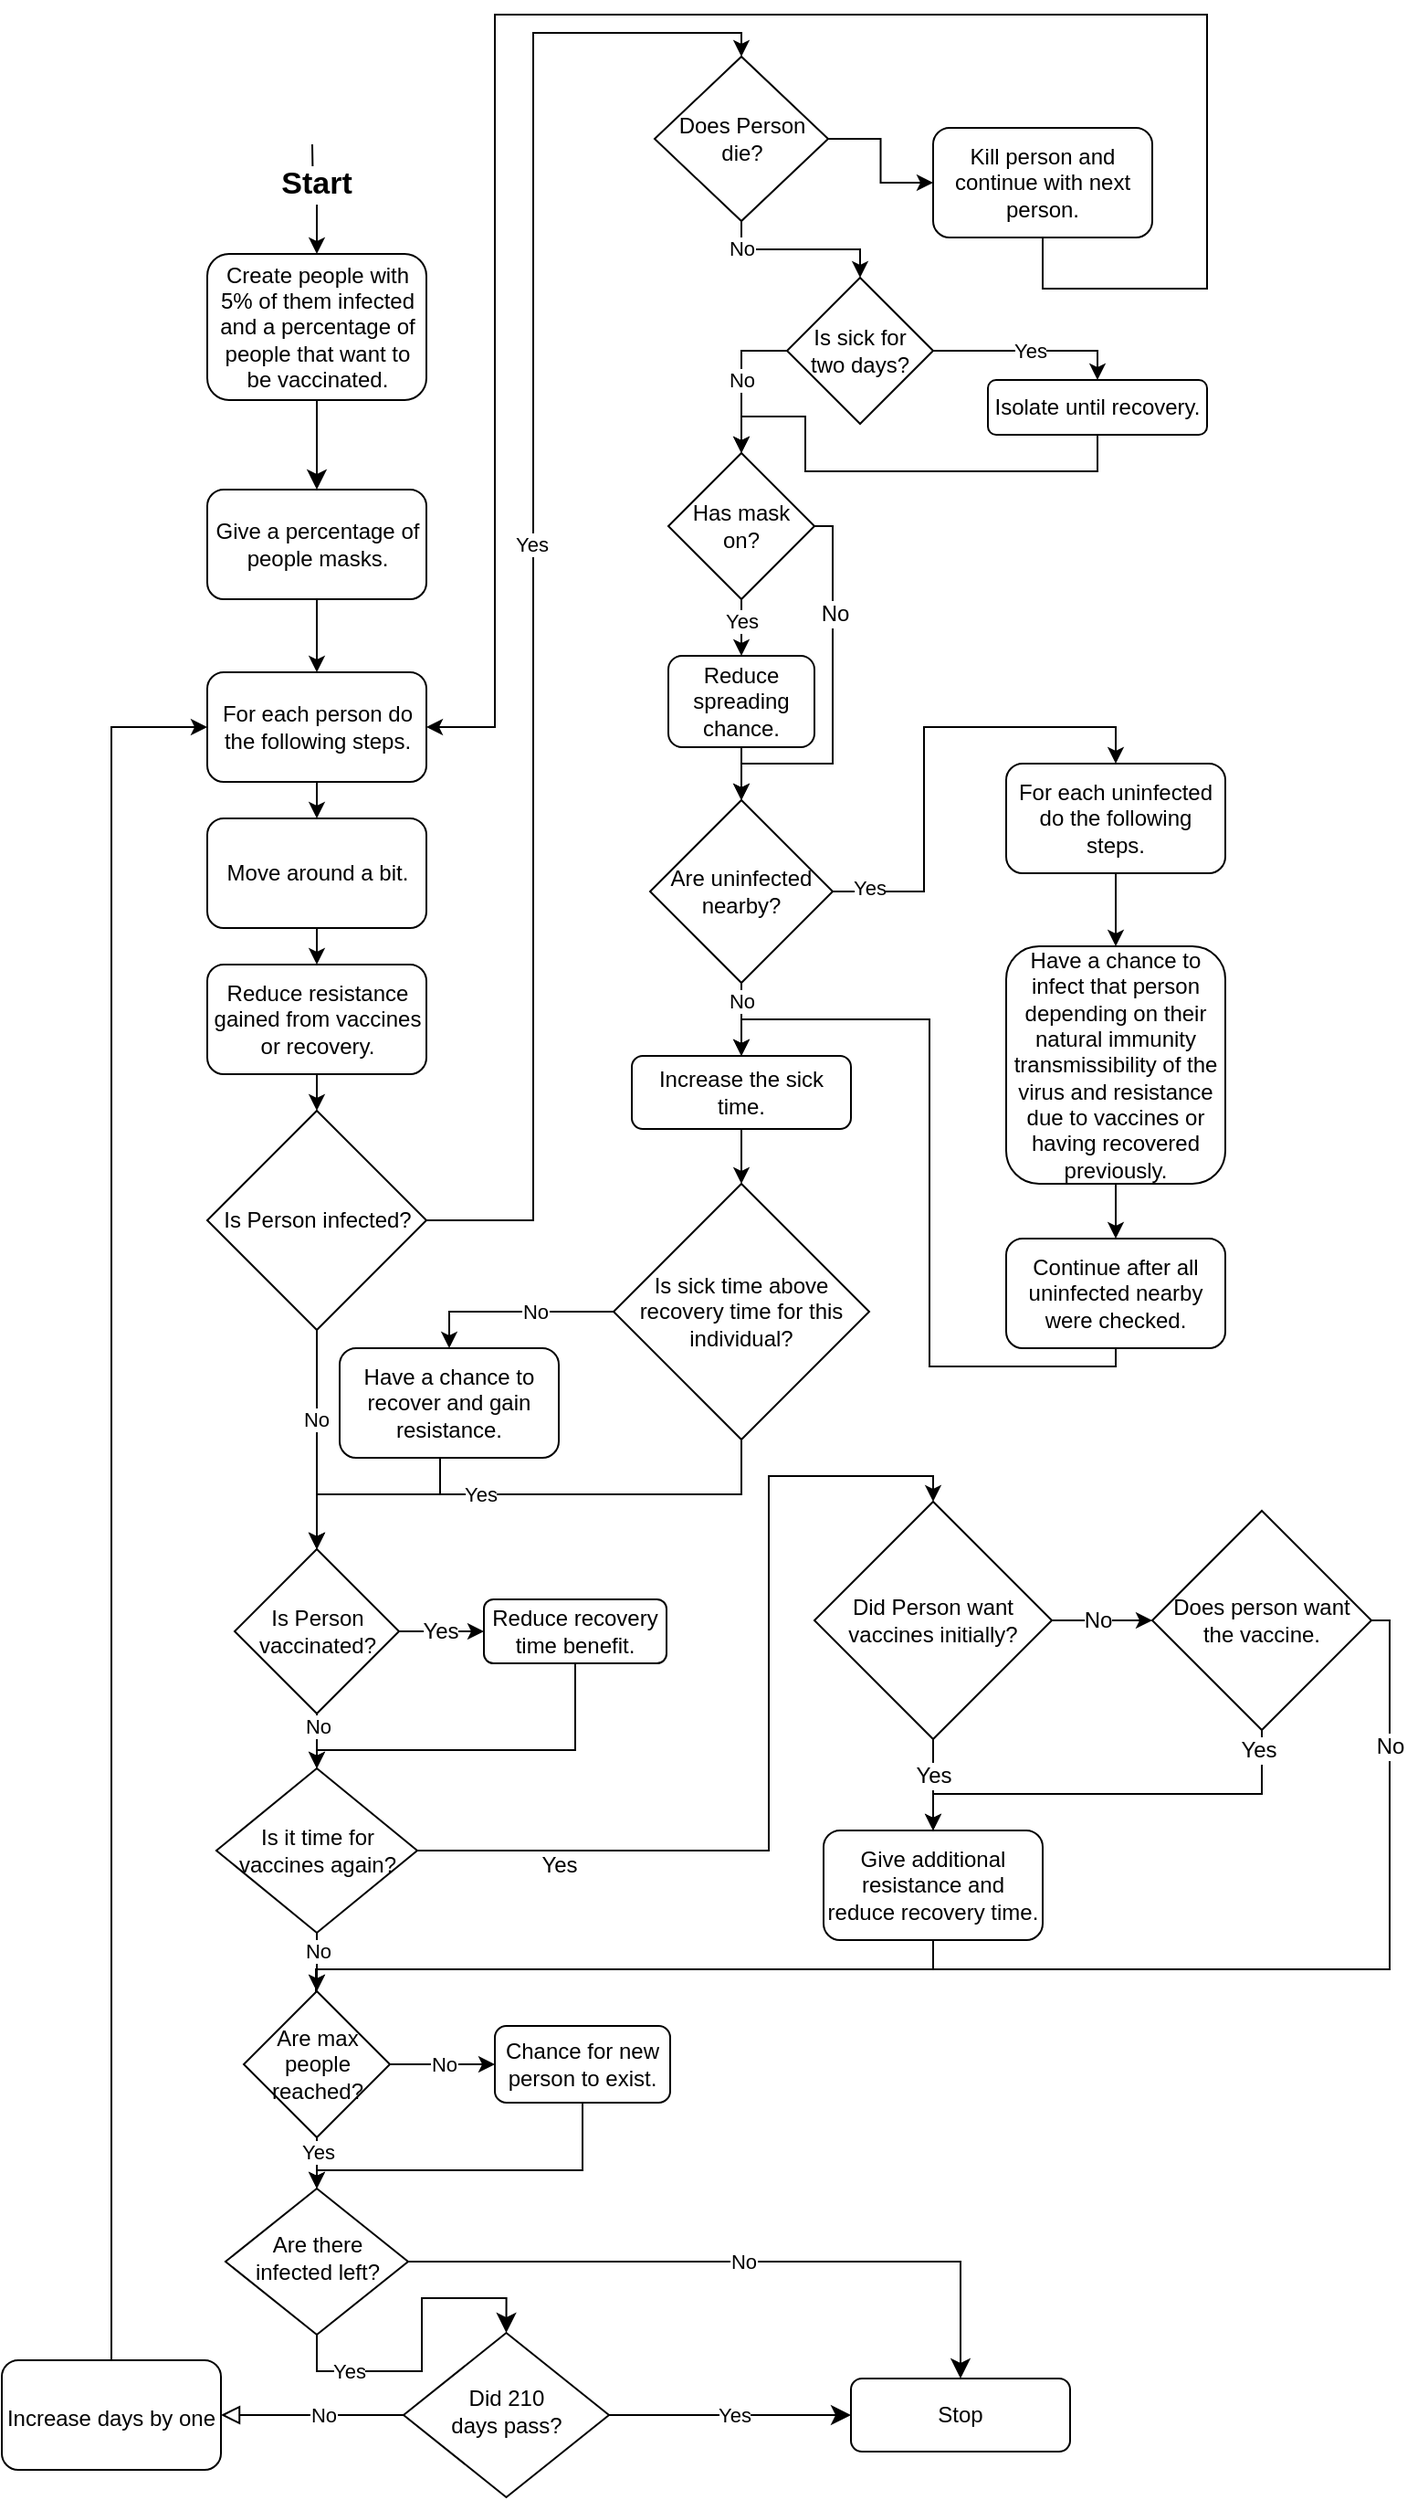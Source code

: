 <mxfile version="20.8.16" type="device"><diagram id="C5RBs43oDa-KdzZeNtuy" name="Page-1"><mxGraphModel dx="1418" dy="1997" grid="1" gridSize="10" guides="1" tooltips="1" connect="1" arrows="1" fold="1" page="1" pageScale="1" pageWidth="827" pageHeight="1169" math="0" shadow="0"><root><mxCell id="WIyWlLk6GJQsqaUBKTNV-0"/><mxCell id="WIyWlLk6GJQsqaUBKTNV-1" parent="WIyWlLk6GJQsqaUBKTNV-0"/><mxCell id="WIyWlLk6GJQsqaUBKTNV-2" value="" style="rounded=0;html=1;jettySize=auto;orthogonalLoop=1;fontSize=11;endArrow=classic;endFill=1;endSize=8;strokeWidth=1;shadow=0;labelBackgroundColor=none;edgeStyle=orthogonalEdgeStyle;" parent="WIyWlLk6GJQsqaUBKTNV-1" source="WIyWlLk6GJQsqaUBKTNV-3" target="7msPwA0fNtGrzKhZbcPo-74" edge="1"><mxGeometry relative="1" as="geometry"><mxPoint x="242.5" y="170" as="targetPoint"/></mxGeometry></mxCell><mxCell id="WIyWlLk6GJQsqaUBKTNV-3" value="Create people with 5% of them infected and a percentage of people that want to be vaccinated." style="rounded=1;whiteSpace=wrap;html=1;fontSize=12;glass=0;strokeWidth=1;shadow=0;" parent="WIyWlLk6GJQsqaUBKTNV-1" vertex="1"><mxGeometry x="162.5" y="-19" width="120" height="80" as="geometry"/></mxCell><mxCell id="WIyWlLk6GJQsqaUBKTNV-4" value="Yes" style="rounded=0;html=1;jettySize=auto;orthogonalLoop=1;fontSize=11;endArrow=classic;endFill=1;endSize=8;strokeWidth=1;shadow=0;labelBackgroundColor=default;edgeStyle=orthogonalEdgeStyle;entryX=0.5;entryY=0;entryDx=0;entryDy=0;exitX=0.5;exitY=1;exitDx=0;exitDy=0;" parent="WIyWlLk6GJQsqaUBKTNV-1" source="WIyWlLk6GJQsqaUBKTNV-6" target="WIyWlLk6GJQsqaUBKTNV-10" edge="1"><mxGeometry x="-0.591" relative="1" as="geometry"><mxPoint as="offset"/><mxPoint x="240" y="1070" as="targetPoint"/><Array as="points"><mxPoint x="223" y="1140"/><mxPoint x="280" y="1140"/><mxPoint x="280" y="1100"/><mxPoint x="326" y="1100"/></Array></mxGeometry></mxCell><mxCell id="WIyWlLk6GJQsqaUBKTNV-5" value="No" style="edgeStyle=orthogonalEdgeStyle;rounded=0;html=1;jettySize=auto;orthogonalLoop=1;fontSize=11;endArrow=classic;endFill=1;endSize=8;strokeWidth=1;shadow=0;labelBackgroundColor=default;entryX=0.5;entryY=0;entryDx=0;entryDy=0;exitX=1;exitY=0.5;exitDx=0;exitDy=0;" parent="WIyWlLk6GJQsqaUBKTNV-1" source="WIyWlLk6GJQsqaUBKTNV-6" target="WIyWlLk6GJQsqaUBKTNV-12" edge="1"><mxGeometry relative="1" as="geometry"><mxPoint as="offset"/><Array as="points"><mxPoint x="575" y="1080"/></Array></mxGeometry></mxCell><mxCell id="WIyWlLk6GJQsqaUBKTNV-6" value="Are there&lt;br&gt;infected left?" style="rhombus;whiteSpace=wrap;html=1;shadow=0;fontFamily=Helvetica;fontSize=12;align=center;strokeWidth=1;spacing=6;spacingTop=-4;" parent="WIyWlLk6GJQsqaUBKTNV-1" vertex="1"><mxGeometry x="172.5" y="1040" width="100" height="80" as="geometry"/></mxCell><mxCell id="WIyWlLk6GJQsqaUBKTNV-8" value="No" style="rounded=0;html=1;jettySize=auto;orthogonalLoop=1;fontSize=11;endArrow=block;endFill=0;endSize=8;strokeWidth=1;shadow=0;labelBackgroundColor=default;edgeStyle=orthogonalEdgeStyle;entryX=1;entryY=0.5;entryDx=0;entryDy=0;" parent="WIyWlLk6GJQsqaUBKTNV-1" source="WIyWlLk6GJQsqaUBKTNV-10" target="7msPwA0fNtGrzKhZbcPo-33" edge="1"><mxGeometry x="-0.111" relative="1" as="geometry"><mxPoint as="offset"/><mxPoint x="180" y="1164" as="targetPoint"/></mxGeometry></mxCell><mxCell id="WIyWlLk6GJQsqaUBKTNV-9" value="Yes" style="edgeStyle=orthogonalEdgeStyle;rounded=0;html=1;jettySize=auto;orthogonalLoop=1;fontSize=11;endArrow=classic;endFill=1;endSize=8;strokeWidth=1;shadow=0;labelBackgroundColor=default;" parent="WIyWlLk6GJQsqaUBKTNV-1" source="WIyWlLk6GJQsqaUBKTNV-10" target="WIyWlLk6GJQsqaUBKTNV-12" edge="1"><mxGeometry x="0.023" relative="1" as="geometry"><mxPoint as="offset"/><mxPoint x="410" y="1319" as="targetPoint"/></mxGeometry></mxCell><mxCell id="WIyWlLk6GJQsqaUBKTNV-10" value="Did 210&lt;br&gt;days pass?" style="rhombus;whiteSpace=wrap;html=1;shadow=0;fontFamily=Helvetica;fontSize=12;align=center;strokeWidth=1;spacing=6;spacingTop=-4;" parent="WIyWlLk6GJQsqaUBKTNV-1" vertex="1"><mxGeometry x="270" y="1119" width="112.5" height="90" as="geometry"/></mxCell><mxCell id="WIyWlLk6GJQsqaUBKTNV-12" value="Stop" style="rounded=1;whiteSpace=wrap;html=1;fontSize=12;glass=0;strokeWidth=1;shadow=0;" parent="WIyWlLk6GJQsqaUBKTNV-1" vertex="1"><mxGeometry x="515" y="1144" width="120" height="40" as="geometry"/></mxCell><mxCell id="ADH6qVo0FDKVVeOu4WJO-0" value="For each person do the following steps." style="rounded=1;whiteSpace=wrap;html=1;" parent="WIyWlLk6GJQsqaUBKTNV-1" vertex="1"><mxGeometry x="162.5" y="210" width="120" height="60" as="geometry"/></mxCell><mxCell id="ADH6qVo0FDKVVeOu4WJO-3" value="Is Person infected?" style="rhombus;whiteSpace=wrap;html=1;" parent="WIyWlLk6GJQsqaUBKTNV-1" vertex="1"><mxGeometry x="162.5" y="450" width="120" height="120" as="geometry"/></mxCell><mxCell id="7msPwA0fNtGrzKhZbcPo-0" value="" style="endArrow=classic;html=1;rounded=0;edgeStyle=orthogonalEdgeStyle;exitX=0.5;exitY=1;exitDx=0;exitDy=0;" parent="WIyWlLk6GJQsqaUBKTNV-1" source="7msPwA0fNtGrzKhZbcPo-5" target="7msPwA0fNtGrzKhZbcPo-50" edge="1"><mxGeometry width="50" height="50" relative="1" as="geometry"><mxPoint x="172.5" y="370" as="sourcePoint"/><mxPoint x="512.5" y="360" as="targetPoint"/></mxGeometry></mxCell><mxCell id="7msPwA0fNtGrzKhZbcPo-2" value="" style="endArrow=classic;html=1;exitX=1;exitY=0.5;exitDx=0;exitDy=0;entryX=0;entryY=0.5;entryDx=0;entryDy=0;rounded=0;edgeStyle=orthogonalEdgeStyle;" parent="WIyWlLk6GJQsqaUBKTNV-1" source="ADH6qVo0FDKVVeOu4WJO-3" target="JjFyBIneyKfPlpFiBD4U-0" edge="1"><mxGeometry relative="1" as="geometry"><mxPoint x="432.5" y="500" as="sourcePoint"/><mxPoint x="562.5" y="250" as="targetPoint"/><Array as="points"><mxPoint x="341" y="510"/><mxPoint x="341" y="-140"/><mxPoint x="455" y="-140"/></Array></mxGeometry></mxCell><mxCell id="7msPwA0fNtGrzKhZbcPo-3" value="Yes" style="edgeLabel;resizable=0;html=1;align=center;verticalAlign=middle;" parent="7msPwA0fNtGrzKhZbcPo-2" connectable="0" vertex="1"><mxGeometry relative="1" as="geometry"><mxPoint x="-1" y="-11" as="offset"/></mxGeometry></mxCell><mxCell id="7msPwA0fNtGrzKhZbcPo-4" value="" style="endArrow=classic;html=1;rounded=0;edgeStyle=orthogonalEdgeStyle;exitX=0.5;exitY=1;exitDx=0;exitDy=0;" parent="WIyWlLk6GJQsqaUBKTNV-1" source="ADH6qVo0FDKVVeOu4WJO-0" target="7msPwA0fNtGrzKhZbcPo-5" edge="1"><mxGeometry width="50" height="50" relative="1" as="geometry"><mxPoint x="632.5" y="260" as="sourcePoint"/><mxPoint x="542.5" y="330" as="targetPoint"/></mxGeometry></mxCell><mxCell id="7msPwA0fNtGrzKhZbcPo-5" value="Move around a bit." style="rounded=1;whiteSpace=wrap;html=1;" parent="WIyWlLk6GJQsqaUBKTNV-1" vertex="1"><mxGeometry x="162.5" y="290" width="120" height="60" as="geometry"/></mxCell><mxCell id="7msPwA0fNtGrzKhZbcPo-6" value="Is Person vaccinated?" style="rhombus;whiteSpace=wrap;html=1;" parent="WIyWlLk6GJQsqaUBKTNV-1" vertex="1"><mxGeometry x="177.5" y="690" width="90" height="90" as="geometry"/></mxCell><mxCell id="7msPwA0fNtGrzKhZbcPo-7" value="" style="endArrow=classic;html=1;rounded=0;edgeStyle=orthogonalEdgeStyle;exitX=0.5;exitY=1;exitDx=0;exitDy=0;entryX=0.5;entryY=0;entryDx=0;entryDy=0;" parent="WIyWlLk6GJQsqaUBKTNV-1" source="ADH6qVo0FDKVVeOu4WJO-3" target="7msPwA0fNtGrzKhZbcPo-6" edge="1"><mxGeometry relative="1" as="geometry"><mxPoint x="220" y="520" as="sourcePoint"/><mxPoint x="310" y="680" as="targetPoint"/></mxGeometry></mxCell><mxCell id="7msPwA0fNtGrzKhZbcPo-8" value="No" style="edgeLabel;resizable=0;html=1;align=center;verticalAlign=middle;" parent="7msPwA0fNtGrzKhZbcPo-7" connectable="0" vertex="1"><mxGeometry relative="1" as="geometry"><mxPoint x="-1" y="-11" as="offset"/></mxGeometry></mxCell><mxCell id="7msPwA0fNtGrzKhZbcPo-10" value="" style="endArrow=classic;html=1;rounded=0;exitX=0.5;exitY=1;exitDx=0;exitDy=0;entryX=0.5;entryY=0;entryDx=0;entryDy=0;edgeStyle=orthogonalEdgeStyle;" parent="WIyWlLk6GJQsqaUBKTNV-1" source="7msPwA0fNtGrzKhZbcPo-6" target="7msPwA0fNtGrzKhZbcPo-54" edge="1"><mxGeometry x="0.333" y="38" relative="1" as="geometry"><mxPoint x="430" y="760" as="sourcePoint"/><mxPoint x="530" y="760" as="targetPoint"/><mxPoint as="offset"/></mxGeometry></mxCell><mxCell id="7msPwA0fNtGrzKhZbcPo-11" value="No" style="edgeLabel;resizable=0;html=1;align=center;verticalAlign=middle;" parent="7msPwA0fNtGrzKhZbcPo-10" connectable="0" vertex="1"><mxGeometry relative="1" as="geometry"><mxPoint y="-8" as="offset"/></mxGeometry></mxCell><mxCell id="7msPwA0fNtGrzKhZbcPo-12" value="" style="endArrow=classic;html=1;rounded=0;entryX=0.5;entryY=0;entryDx=0;entryDy=0;edgeStyle=orthogonalEdgeStyle;" parent="WIyWlLk6GJQsqaUBKTNV-1" target="WIyWlLk6GJQsqaUBKTNV-3" edge="1"><mxGeometry relative="1" as="geometry"><mxPoint x="220" y="-79" as="sourcePoint"/><mxPoint x="300" y="-49" as="targetPoint"/></mxGeometry></mxCell><mxCell id="7msPwA0fNtGrzKhZbcPo-13" value="&lt;b&gt;&lt;font style=&quot;font-size: 17px;&quot;&gt;Start&lt;/font&gt;&lt;/b&gt;" style="edgeLabel;resizable=0;html=1;align=center;verticalAlign=middle;fontSize=15;" parent="7msPwA0fNtGrzKhZbcPo-12" connectable="0" vertex="1"><mxGeometry relative="1" as="geometry"><mxPoint x="1" y="-9" as="offset"/></mxGeometry></mxCell><mxCell id="7msPwA0fNtGrzKhZbcPo-14" value="Are uninfected nearby?" style="rhombus;whiteSpace=wrap;html=1;" parent="WIyWlLk6GJQsqaUBKTNV-1" vertex="1"><mxGeometry x="405" y="280" width="100" height="100" as="geometry"/></mxCell><mxCell id="7msPwA0fNtGrzKhZbcPo-15" value="" style="endArrow=classic;html=1;rounded=0;exitX=1;exitY=0.5;exitDx=0;exitDy=0;edgeStyle=orthogonalEdgeStyle;entryX=0.5;entryY=0;entryDx=0;entryDy=0;" parent="WIyWlLk6GJQsqaUBKTNV-1" source="7msPwA0fNtGrzKhZbcPo-14" target="7msPwA0fNtGrzKhZbcPo-17" edge="1"><mxGeometry relative="1" as="geometry"><mxPoint x="430" y="560" as="sourcePoint"/><mxPoint x="530" y="560" as="targetPoint"/><Array as="points"><mxPoint x="555" y="330"/><mxPoint x="555" y="240"/><mxPoint x="660" y="240"/></Array></mxGeometry></mxCell><mxCell id="7msPwA0fNtGrzKhZbcPo-16" value="Yes" style="edgeLabel;resizable=0;html=1;align=center;verticalAlign=middle;" parent="7msPwA0fNtGrzKhZbcPo-15" connectable="0" vertex="1"><mxGeometry relative="1" as="geometry"><mxPoint x="-30" y="80" as="offset"/></mxGeometry></mxCell><mxCell id="7msPwA0fNtGrzKhZbcPo-17" value="For each uninfected do the following steps." style="rounded=1;whiteSpace=wrap;html=1;" parent="WIyWlLk6GJQsqaUBKTNV-1" vertex="1"><mxGeometry x="600" y="260" width="120" height="60" as="geometry"/></mxCell><mxCell id="7msPwA0fNtGrzKhZbcPo-18" value="" style="endArrow=classic;html=1;rounded=0;exitX=0.5;exitY=1;exitDx=0;exitDy=0;entryX=0.5;entryY=0;entryDx=0;entryDy=0;edgeStyle=orthogonalEdgeStyle;" parent="WIyWlLk6GJQsqaUBKTNV-1" source="7msPwA0fNtGrzKhZbcPo-14" target="7msPwA0fNtGrzKhZbcPo-20" edge="1"><mxGeometry relative="1" as="geometry"><mxPoint x="430" y="550" as="sourcePoint"/><mxPoint x="455" y="460" as="targetPoint"/></mxGeometry></mxCell><mxCell id="7msPwA0fNtGrzKhZbcPo-19" value="No" style="edgeLabel;resizable=0;html=1;align=center;verticalAlign=middle;" parent="7msPwA0fNtGrzKhZbcPo-18" connectable="0" vertex="1"><mxGeometry relative="1" as="geometry"><mxPoint y="-10" as="offset"/></mxGeometry></mxCell><mxCell id="7msPwA0fNtGrzKhZbcPo-20" value="Increase the sick time." style="rounded=1;whiteSpace=wrap;html=1;" parent="WIyWlLk6GJQsqaUBKTNV-1" vertex="1"><mxGeometry x="395" y="420" width="120" height="40" as="geometry"/></mxCell><mxCell id="7msPwA0fNtGrzKhZbcPo-23" value="Is sick time above&lt;br&gt;recovery time for this individual?" style="rhombus;whiteSpace=wrap;html=1;" parent="WIyWlLk6GJQsqaUBKTNV-1" vertex="1"><mxGeometry x="385" y="490" width="140" height="140" as="geometry"/></mxCell><mxCell id="7msPwA0fNtGrzKhZbcPo-24" value="" style="endArrow=classic;html=1;rounded=0;exitX=0.5;exitY=1;exitDx=0;exitDy=0;edgeStyle=orthogonalEdgeStyle;" parent="WIyWlLk6GJQsqaUBKTNV-1" source="7msPwA0fNtGrzKhZbcPo-20" target="7msPwA0fNtGrzKhZbcPo-23" edge="1"><mxGeometry width="50" height="50" relative="1" as="geometry"><mxPoint x="460" y="540" as="sourcePoint"/><mxPoint x="510" y="490" as="targetPoint"/></mxGeometry></mxCell><mxCell id="7msPwA0fNtGrzKhZbcPo-25" value="" style="endArrow=classic;html=1;rounded=0;exitX=0.5;exitY=1;exitDx=0;exitDy=0;edgeStyle=orthogonalEdgeStyle;" parent="WIyWlLk6GJQsqaUBKTNV-1" source="7msPwA0fNtGrzKhZbcPo-23" target="7msPwA0fNtGrzKhZbcPo-6" edge="1"><mxGeometry relative="1" as="geometry"><mxPoint x="430" y="520" as="sourcePoint"/><mxPoint x="455" y="710" as="targetPoint"/></mxGeometry></mxCell><mxCell id="7msPwA0fNtGrzKhZbcPo-26" value="Yes" style="edgeLabel;resizable=0;html=1;align=center;verticalAlign=middle;" parent="7msPwA0fNtGrzKhZbcPo-25" connectable="0" vertex="1"><mxGeometry relative="1" as="geometry"><mxPoint x="-27" as="offset"/></mxGeometry></mxCell><mxCell id="7msPwA0fNtGrzKhZbcPo-28" value="Have a chance to recover and gain resistance." style="rounded=1;whiteSpace=wrap;html=1;" parent="WIyWlLk6GJQsqaUBKTNV-1" vertex="1"><mxGeometry x="235" y="580" width="120" height="60" as="geometry"/></mxCell><mxCell id="7msPwA0fNtGrzKhZbcPo-29" value="" style="endArrow=classic;html=1;rounded=0;exitX=0.5;exitY=1;exitDx=0;exitDy=0;entryX=0.5;entryY=0;entryDx=0;entryDy=0;edgeStyle=orthogonalEdgeStyle;" parent="WIyWlLk6GJQsqaUBKTNV-1" source="7msPwA0fNtGrzKhZbcPo-28" target="7msPwA0fNtGrzKhZbcPo-6" edge="1"><mxGeometry relative="1" as="geometry"><mxPoint x="465" y="680" as="sourcePoint"/><mxPoint x="320" y="690" as="targetPoint"/><Array as="points"><mxPoint x="290" y="640"/><mxPoint x="290" y="660"/><mxPoint x="222" y="660"/></Array></mxGeometry></mxCell><mxCell id="7msPwA0fNtGrzKhZbcPo-31" value="" style="endArrow=classic;html=1;rounded=0;entryX=0.5;entryY=0;entryDx=0;entryDy=0;exitX=0;exitY=0.5;exitDx=0;exitDy=0;edgeStyle=orthogonalEdgeStyle;" parent="WIyWlLk6GJQsqaUBKTNV-1" source="7msPwA0fNtGrzKhZbcPo-23" target="7msPwA0fNtGrzKhZbcPo-28" edge="1"><mxGeometry relative="1" as="geometry"><mxPoint x="475" y="690" as="sourcePoint"/><mxPoint x="300" y="730" as="targetPoint"/></mxGeometry></mxCell><mxCell id="7msPwA0fNtGrzKhZbcPo-32" value="No" style="edgeLabel;resizable=0;html=1;align=center;verticalAlign=middle;" parent="7msPwA0fNtGrzKhZbcPo-31" connectable="0" vertex="1"><mxGeometry relative="1" as="geometry"><mxPoint x="12" as="offset"/></mxGeometry></mxCell><mxCell id="7msPwA0fNtGrzKhZbcPo-33" value="&lt;font style=&quot;font-size: 12px;&quot;&gt;Increase days by one&lt;/font&gt;" style="rounded=1;whiteSpace=wrap;html=1;fontSize=15;" parent="WIyWlLk6GJQsqaUBKTNV-1" vertex="1"><mxGeometry x="50" y="1134" width="120" height="60" as="geometry"/></mxCell><mxCell id="7msPwA0fNtGrzKhZbcPo-34" value="" style="endArrow=classic;html=1;rounded=0;labelBackgroundColor=default;fontSize=12;exitX=0.5;exitY=0;exitDx=0;exitDy=0;edgeStyle=orthogonalEdgeStyle;entryX=0;entryY=0.5;entryDx=0;entryDy=0;" parent="WIyWlLk6GJQsqaUBKTNV-1" source="7msPwA0fNtGrzKhZbcPo-33" target="ADH6qVo0FDKVVeOu4WJO-0" edge="1"><mxGeometry width="50" height="50" relative="1" as="geometry"><mxPoint x="460" y="1030" as="sourcePoint"/><mxPoint x="80" y="620" as="targetPoint"/></mxGeometry></mxCell><mxCell id="7msPwA0fNtGrzKhZbcPo-36" value="Have a chance to infect that person depending on their natural immunity transmissibility of the virus and resistance due to vaccines or having recovered previously." style="rounded=1;whiteSpace=wrap;html=1;fontSize=12;" parent="WIyWlLk6GJQsqaUBKTNV-1" vertex="1"><mxGeometry x="600" y="360" width="120" height="130" as="geometry"/></mxCell><mxCell id="7msPwA0fNtGrzKhZbcPo-37" value="" style="endArrow=classic;html=1;rounded=0;labelBackgroundColor=default;fontSize=12;entryX=0.5;entryY=0;entryDx=0;entryDy=0;exitX=0.5;exitY=1;exitDx=0;exitDy=0;edgeStyle=orthogonalEdgeStyle;" parent="WIyWlLk6GJQsqaUBKTNV-1" source="7msPwA0fNtGrzKhZbcPo-17" target="7msPwA0fNtGrzKhZbcPo-36" edge="1"><mxGeometry width="50" height="50" relative="1" as="geometry"><mxPoint x="480" y="550" as="sourcePoint"/><mxPoint x="530" y="500" as="targetPoint"/></mxGeometry></mxCell><mxCell id="7msPwA0fNtGrzKhZbcPo-38" value="" style="endArrow=classic;html=1;rounded=0;labelBackgroundColor=default;fontSize=12;exitX=0.5;exitY=1;exitDx=0;exitDy=0;entryX=0.5;entryY=0;entryDx=0;entryDy=0;edgeStyle=orthogonalEdgeStyle;" parent="WIyWlLk6GJQsqaUBKTNV-1" source="7msPwA0fNtGrzKhZbcPo-36" target="7msPwA0fNtGrzKhZbcPo-39" edge="1"><mxGeometry width="50" height="50" relative="1" as="geometry"><mxPoint x="480" y="550" as="sourcePoint"/><mxPoint x="770" y="630" as="targetPoint"/></mxGeometry></mxCell><mxCell id="7msPwA0fNtGrzKhZbcPo-39" value="Continue after all uninfected nearby were checked." style="rounded=1;whiteSpace=wrap;html=1;fontSize=12;" parent="WIyWlLk6GJQsqaUBKTNV-1" vertex="1"><mxGeometry x="600" y="520" width="120" height="60" as="geometry"/></mxCell><mxCell id="7msPwA0fNtGrzKhZbcPo-41" value="" style="endArrow=classic;html=1;rounded=0;labelBackgroundColor=default;fontSize=12;exitX=0.5;exitY=1;exitDx=0;exitDy=0;entryX=0.5;entryY=0;entryDx=0;entryDy=0;edgeStyle=orthogonalEdgeStyle;" parent="WIyWlLk6GJQsqaUBKTNV-1" source="7msPwA0fNtGrzKhZbcPo-39" target="7msPwA0fNtGrzKhZbcPo-20" edge="1"><mxGeometry width="50" height="50" relative="1" as="geometry"><mxPoint x="390" y="300" as="sourcePoint"/><mxPoint x="440" y="250" as="targetPoint"/><Array as="points"><mxPoint x="660" y="590"/><mxPoint x="558" y="590"/><mxPoint x="558" y="400"/><mxPoint x="455" y="400"/></Array></mxGeometry></mxCell><mxCell id="7msPwA0fNtGrzKhZbcPo-42" value="Has mask&lt;br&gt;on?" style="rhombus;whiteSpace=wrap;html=1;fontSize=12;" parent="WIyWlLk6GJQsqaUBKTNV-1" vertex="1"><mxGeometry x="415" y="90" width="80" height="80" as="geometry"/></mxCell><mxCell id="7msPwA0fNtGrzKhZbcPo-44" value="Reduce spreading chance." style="rounded=1;whiteSpace=wrap;html=1;fontSize=12;" parent="WIyWlLk6GJQsqaUBKTNV-1" vertex="1"><mxGeometry x="415" y="201" width="80" height="50" as="geometry"/></mxCell><mxCell id="7msPwA0fNtGrzKhZbcPo-45" value="" style="endArrow=classic;html=1;rounded=0;exitX=0.5;exitY=1;exitDx=0;exitDy=0;edgeStyle=orthogonalEdgeStyle;entryX=0.5;entryY=0;entryDx=0;entryDy=0;" parent="WIyWlLk6GJQsqaUBKTNV-1" source="7msPwA0fNtGrzKhZbcPo-42" target="7msPwA0fNtGrzKhZbcPo-44" edge="1"><mxGeometry relative="1" as="geometry"><mxPoint x="520.0" y="344.0" as="sourcePoint"/><mxPoint x="650.0" y="104" as="targetPoint"/></mxGeometry></mxCell><mxCell id="7msPwA0fNtGrzKhZbcPo-46" value="Yes" style="edgeLabel;resizable=0;html=1;align=center;verticalAlign=middle;" parent="7msPwA0fNtGrzKhZbcPo-45" connectable="0" vertex="1"><mxGeometry relative="1" as="geometry"><mxPoint y="-4" as="offset"/></mxGeometry></mxCell><mxCell id="7msPwA0fNtGrzKhZbcPo-47" value="" style="endArrow=classic;html=1;rounded=0;labelBackgroundColor=default;fontSize=12;entryX=0.5;entryY=0;entryDx=0;entryDy=0;exitX=0.5;exitY=1;exitDx=0;exitDy=0;edgeStyle=orthogonalEdgeStyle;" parent="WIyWlLk6GJQsqaUBKTNV-1" source="7msPwA0fNtGrzKhZbcPo-44" target="7msPwA0fNtGrzKhZbcPo-14" edge="1"><mxGeometry width="50" height="50" relative="1" as="geometry"><mxPoint x="460" y="300" as="sourcePoint"/><mxPoint x="510" y="250" as="targetPoint"/></mxGeometry></mxCell><mxCell id="7msPwA0fNtGrzKhZbcPo-48" value="" style="endArrow=classic;html=1;rounded=0;labelBackgroundColor=default;fontSize=12;exitX=1;exitY=0.5;exitDx=0;exitDy=0;entryX=0.5;entryY=0;entryDx=0;entryDy=0;edgeStyle=orthogonalEdgeStyle;" parent="WIyWlLk6GJQsqaUBKTNV-1" source="7msPwA0fNtGrzKhZbcPo-42" target="7msPwA0fNtGrzKhZbcPo-14" edge="1"><mxGeometry width="50" height="50" relative="1" as="geometry"><mxPoint x="460" y="300" as="sourcePoint"/><mxPoint x="510" y="250" as="targetPoint"/><Array as="points"><mxPoint x="505" y="130"/><mxPoint x="505" y="260"/><mxPoint x="455" y="260"/></Array></mxGeometry></mxCell><mxCell id="7msPwA0fNtGrzKhZbcPo-49" value="No" style="edgeLabel;html=1;align=center;verticalAlign=middle;resizable=0;points=[];fontSize=12;" parent="7msPwA0fNtGrzKhZbcPo-48" vertex="1" connectable="0"><mxGeometry x="-0.451" y="1" relative="1" as="geometry"><mxPoint as="offset"/></mxGeometry></mxCell><mxCell id="7msPwA0fNtGrzKhZbcPo-51" style="edgeStyle=orthogonalEdgeStyle;rounded=0;orthogonalLoop=1;jettySize=auto;html=1;exitX=0.5;exitY=1;exitDx=0;exitDy=0;entryX=0.5;entryY=0;entryDx=0;entryDy=0;labelBackgroundColor=default;fontSize=12;" parent="WIyWlLk6GJQsqaUBKTNV-1" source="7msPwA0fNtGrzKhZbcPo-50" target="ADH6qVo0FDKVVeOu4WJO-3" edge="1"><mxGeometry relative="1" as="geometry"/></mxCell><mxCell id="7msPwA0fNtGrzKhZbcPo-50" value="Reduce resistance gained from vaccines or recovery." style="rounded=1;whiteSpace=wrap;html=1;fontSize=12;" parent="WIyWlLk6GJQsqaUBKTNV-1" vertex="1"><mxGeometry x="162.5" y="370" width="120" height="60" as="geometry"/></mxCell><mxCell id="7msPwA0fNtGrzKhZbcPo-54" value="Is it time for &lt;br&gt;vaccines again?" style="rhombus;whiteSpace=wrap;html=1;" parent="WIyWlLk6GJQsqaUBKTNV-1" vertex="1"><mxGeometry x="167.5" y="810" width="110" height="90" as="geometry"/></mxCell><mxCell id="7msPwA0fNtGrzKhZbcPo-55" value="" style="endArrow=classic;html=1;rounded=0;exitX=0.5;exitY=1;exitDx=0;exitDy=0;edgeStyle=orthogonalEdgeStyle;" parent="WIyWlLk6GJQsqaUBKTNV-1" source="7msPwA0fNtGrzKhZbcPo-54" target="JjFyBIneyKfPlpFiBD4U-5" edge="1"><mxGeometry x="-0.333" y="68" relative="1" as="geometry"><mxPoint x="232.5" y="790" as="sourcePoint"/><mxPoint x="223" y="1040" as="targetPoint"/><mxPoint as="offset"/></mxGeometry></mxCell><mxCell id="7msPwA0fNtGrzKhZbcPo-56" value="No" style="edgeLabel;resizable=0;html=1;align=center;verticalAlign=middle;" parent="7msPwA0fNtGrzKhZbcPo-55" connectable="0" vertex="1"><mxGeometry relative="1" as="geometry"><mxPoint y="-6" as="offset"/></mxGeometry></mxCell><mxCell id="7msPwA0fNtGrzKhZbcPo-57" value="Reduce recovery time benefit." style="rounded=1;whiteSpace=wrap;html=1;fontSize=12;" parent="WIyWlLk6GJQsqaUBKTNV-1" vertex="1"><mxGeometry x="314" y="717.5" width="100" height="35" as="geometry"/></mxCell><mxCell id="7msPwA0fNtGrzKhZbcPo-59" value="Yes" style="endArrow=classic;html=1;rounded=0;labelBackgroundColor=default;fontSize=12;entryX=0;entryY=0.5;entryDx=0;entryDy=0;exitX=1;exitY=0.5;exitDx=0;exitDy=0;edgeStyle=orthogonalEdgeStyle;" parent="WIyWlLk6GJQsqaUBKTNV-1" edge="1"><mxGeometry x="-0.032" width="50" height="50" relative="1" as="geometry"><mxPoint x="267.5" y="735.0" as="sourcePoint"/><mxPoint x="314" y="735.0" as="targetPoint"/><mxPoint as="offset"/></mxGeometry></mxCell><mxCell id="7msPwA0fNtGrzKhZbcPo-61" value="" style="endArrow=classic;html=1;rounded=0;labelBackgroundColor=default;fontSize=12;exitX=0.5;exitY=1;exitDx=0;exitDy=0;edgeStyle=orthogonalEdgeStyle;entryX=0.5;entryY=0;entryDx=0;entryDy=0;" parent="WIyWlLk6GJQsqaUBKTNV-1" source="7msPwA0fNtGrzKhZbcPo-57" target="7msPwA0fNtGrzKhZbcPo-54" edge="1"><mxGeometry width="50" height="50" relative="1" as="geometry"><mxPoint x="160" y="730" as="sourcePoint"/><mxPoint x="270" y="800" as="targetPoint"/><Array as="points"><mxPoint x="364" y="800"/><mxPoint x="222" y="800"/></Array></mxGeometry></mxCell><mxCell id="7msPwA0fNtGrzKhZbcPo-62" value="" style="endArrow=classic;html=1;rounded=0;labelBackgroundColor=default;fontSize=12;exitX=1;exitY=0.5;exitDx=0;exitDy=0;edgeStyle=orthogonalEdgeStyle;entryX=0.5;entryY=0;entryDx=0;entryDy=0;" parent="WIyWlLk6GJQsqaUBKTNV-1" source="7msPwA0fNtGrzKhZbcPo-54" target="7msPwA0fNtGrzKhZbcPo-64" edge="1"><mxGeometry width="50" height="50" relative="1" as="geometry"><mxPoint x="340" y="760" as="sourcePoint"/><mxPoint x="440" y="800" as="targetPoint"/><Array as="points"><mxPoint x="470" y="855"/><mxPoint x="470" y="650"/><mxPoint x="560" y="650"/></Array></mxGeometry></mxCell><mxCell id="7msPwA0fNtGrzKhZbcPo-63" value="Yes" style="edgeLabel;html=1;align=center;verticalAlign=middle;resizable=0;points=[];fontSize=12;" parent="7msPwA0fNtGrzKhZbcPo-62" vertex="1" connectable="0"><mxGeometry x="-0.024" y="-3" relative="1" as="geometry"><mxPoint x="-118" y="60" as="offset"/></mxGeometry></mxCell><mxCell id="7msPwA0fNtGrzKhZbcPo-64" value="Did Person want vaccines initially?" style="rhombus;whiteSpace=wrap;html=1;fontSize=12;" parent="WIyWlLk6GJQsqaUBKTNV-1" vertex="1"><mxGeometry x="495" y="664" width="130" height="130" as="geometry"/></mxCell><mxCell id="7msPwA0fNtGrzKhZbcPo-65" value="Yes" style="endArrow=classic;html=1;rounded=0;labelBackgroundColor=default;fontSize=12;exitX=0.5;exitY=1;exitDx=0;exitDy=0;edgeStyle=orthogonalEdgeStyle;" parent="WIyWlLk6GJQsqaUBKTNV-1" edge="1"><mxGeometry x="-0.2" width="50" height="50" relative="1" as="geometry"><mxPoint x="560" y="794" as="sourcePoint"/><mxPoint x="560" y="844.0" as="targetPoint"/><mxPoint as="offset"/></mxGeometry></mxCell><mxCell id="7msPwA0fNtGrzKhZbcPo-66" value="Give additional resistance and reduce recovery time." style="rounded=1;whiteSpace=wrap;html=1;fontSize=12;" parent="WIyWlLk6GJQsqaUBKTNV-1" vertex="1"><mxGeometry x="500" y="844.0" width="120" height="60" as="geometry"/></mxCell><mxCell id="7msPwA0fNtGrzKhZbcPo-67" value="" style="endArrow=classic;html=1;rounded=0;labelBackgroundColor=default;fontSize=12;exitX=0.5;exitY=1;exitDx=0;exitDy=0;entryX=0.5;entryY=0;entryDx=0;entryDy=0;edgeStyle=orthogonalEdgeStyle;" parent="WIyWlLk6GJQsqaUBKTNV-1" source="7msPwA0fNtGrzKhZbcPo-66" target="JjFyBIneyKfPlpFiBD4U-5" edge="1"><mxGeometry width="50" height="50" relative="1" as="geometry"><mxPoint x="340" y="640" as="sourcePoint"/><mxPoint x="380" y="950" as="targetPoint"/><Array as="points"><mxPoint x="560" y="920"/><mxPoint x="222" y="920"/><mxPoint x="222" y="960"/></Array></mxGeometry></mxCell><mxCell id="7msPwA0fNtGrzKhZbcPo-68" value="Does person want&lt;br&gt;the vaccine." style="rhombus;whiteSpace=wrap;html=1;fontSize=12;" parent="WIyWlLk6GJQsqaUBKTNV-1" vertex="1"><mxGeometry x="680" y="669" width="120" height="120" as="geometry"/></mxCell><mxCell id="7msPwA0fNtGrzKhZbcPo-69" value="No" style="endArrow=classic;html=1;rounded=0;labelBackgroundColor=default;fontSize=12;entryX=0;entryY=0.5;entryDx=0;entryDy=0;exitX=1;exitY=0.5;exitDx=0;exitDy=0;" parent="WIyWlLk6GJQsqaUBKTNV-1" source="7msPwA0fNtGrzKhZbcPo-64" target="7msPwA0fNtGrzKhZbcPo-68" edge="1"><mxGeometry x="-0.091" width="50" height="50" relative="1" as="geometry"><mxPoint x="490" y="734" as="sourcePoint"/><mxPoint x="540" y="684" as="targetPoint"/><mxPoint as="offset"/></mxGeometry></mxCell><mxCell id="7msPwA0fNtGrzKhZbcPo-70" value="" style="endArrow=classic;html=1;rounded=0;labelBackgroundColor=default;fontSize=12;exitX=0.5;exitY=1;exitDx=0;exitDy=0;entryX=0.5;entryY=0;entryDx=0;entryDy=0;edgeStyle=orthogonalEdgeStyle;" parent="WIyWlLk6GJQsqaUBKTNV-1" source="7msPwA0fNtGrzKhZbcPo-68" target="7msPwA0fNtGrzKhZbcPo-66" edge="1"><mxGeometry width="50" height="50" relative="1" as="geometry"><mxPoint x="700" y="864" as="sourcePoint"/><mxPoint x="750" y="814" as="targetPoint"/><Array as="points"><mxPoint x="740" y="824"/><mxPoint x="560" y="824"/></Array></mxGeometry></mxCell><mxCell id="7msPwA0fNtGrzKhZbcPo-71" value="Yes" style="edgeLabel;html=1;align=center;verticalAlign=middle;resizable=0;points=[];fontSize=12;" parent="7msPwA0fNtGrzKhZbcPo-70" vertex="1" connectable="0"><mxGeometry x="-0.907" y="-2" relative="1" as="geometry"><mxPoint as="offset"/></mxGeometry></mxCell><mxCell id="7msPwA0fNtGrzKhZbcPo-72" value="" style="endArrow=classic;html=1;rounded=0;labelBackgroundColor=default;fontSize=12;exitX=1;exitY=0.5;exitDx=0;exitDy=0;entryX=0.5;entryY=0;entryDx=0;entryDy=0;edgeStyle=orthogonalEdgeStyle;" parent="WIyWlLk6GJQsqaUBKTNV-1" source="7msPwA0fNtGrzKhZbcPo-68" target="JjFyBIneyKfPlpFiBD4U-5" edge="1"><mxGeometry width="50" height="50" relative="1" as="geometry"><mxPoint x="810" y="840" as="sourcePoint"/><mxPoint x="540" y="800" as="targetPoint"/><Array as="points"><mxPoint x="810" y="729"/><mxPoint x="810" y="920"/><mxPoint x="223" y="920"/></Array></mxGeometry></mxCell><mxCell id="7msPwA0fNtGrzKhZbcPo-73" value="No" style="edgeLabel;html=1;align=center;verticalAlign=middle;resizable=0;points=[];fontSize=12;" parent="7msPwA0fNtGrzKhZbcPo-72" vertex="1" connectable="0"><mxGeometry x="-0.802" relative="1" as="geometry"><mxPoint as="offset"/></mxGeometry></mxCell><mxCell id="7msPwA0fNtGrzKhZbcPo-74" value="Give a percentage of people masks." style="rounded=1;whiteSpace=wrap;html=1;fontSize=12;" parent="WIyWlLk6GJQsqaUBKTNV-1" vertex="1"><mxGeometry x="162.5" y="110" width="120" height="60" as="geometry"/></mxCell><mxCell id="7msPwA0fNtGrzKhZbcPo-75" value="" style="endArrow=classic;html=1;rounded=0;labelBackgroundColor=default;fontSize=12;exitX=0.5;exitY=1;exitDx=0;exitDy=0;entryX=0.5;entryY=0;entryDx=0;entryDy=0;edgeStyle=orthogonalEdgeStyle;" parent="WIyWlLk6GJQsqaUBKTNV-1" source="7msPwA0fNtGrzKhZbcPo-74" target="ADH6qVo0FDKVVeOu4WJO-0" edge="1"><mxGeometry width="50" height="50" relative="1" as="geometry"><mxPoint x="300" y="420" as="sourcePoint"/><mxPoint x="350" y="370" as="targetPoint"/></mxGeometry></mxCell><mxCell id="JjFyBIneyKfPlpFiBD4U-0" value="Does Person&lt;br&gt;die?" style="rhombus;whiteSpace=wrap;html=1;direction=south;" parent="WIyWlLk6GJQsqaUBKTNV-1" vertex="1"><mxGeometry x="407.5" y="-127" width="95" height="90" as="geometry"/></mxCell><mxCell id="JjFyBIneyKfPlpFiBD4U-1" value="No" style="endArrow=classic;html=1;rounded=0;exitX=1;exitY=0.5;exitDx=0;exitDy=0;edgeStyle=orthogonalEdgeStyle;" parent="WIyWlLk6GJQsqaUBKTNV-1" source="JjFyBIneyKfPlpFiBD4U-0" target="_hBplC9xnZS4UdUNMKg_-0" edge="1"><mxGeometry x="-0.694" width="50" height="50" relative="1" as="geometry"><mxPoint x="390" y="244" as="sourcePoint"/><mxPoint x="440" y="194" as="targetPoint"/><mxPoint as="offset"/></mxGeometry></mxCell><mxCell id="JjFyBIneyKfPlpFiBD4U-2" value="" style="endArrow=classic;html=1;rounded=0;exitX=0.5;exitY=0;exitDx=0;exitDy=0;entryX=0;entryY=0.5;entryDx=0;entryDy=0;edgeStyle=orthogonalEdgeStyle;" parent="WIyWlLk6GJQsqaUBKTNV-1" source="JjFyBIneyKfPlpFiBD4U-0" target="JjFyBIneyKfPlpFiBD4U-3" edge="1"><mxGeometry width="50" height="50" relative="1" as="geometry"><mxPoint x="390" y="263" as="sourcePoint"/><mxPoint x="560" y="-32" as="targetPoint"/></mxGeometry></mxCell><mxCell id="JjFyBIneyKfPlpFiBD4U-3" value="Kill person and continue with next person." style="rounded=1;whiteSpace=wrap;html=1;" parent="WIyWlLk6GJQsqaUBKTNV-1" vertex="1"><mxGeometry x="560" y="-88" width="120" height="60" as="geometry"/></mxCell><mxCell id="JjFyBIneyKfPlpFiBD4U-4" value="" style="endArrow=classic;html=1;rounded=0;exitX=0.5;exitY=1;exitDx=0;exitDy=0;entryX=1;entryY=0.5;entryDx=0;entryDy=0;edgeStyle=orthogonalEdgeStyle;" parent="WIyWlLk6GJQsqaUBKTNV-1" source="JjFyBIneyKfPlpFiBD4U-3" target="ADH6qVo0FDKVVeOu4WJO-0" edge="1"><mxGeometry width="50" height="50" relative="1" as="geometry"><mxPoint x="390" y="250" as="sourcePoint"/><mxPoint x="440" y="200" as="targetPoint"/><Array as="points"><mxPoint x="620"/><mxPoint x="710"/><mxPoint x="710" y="-150"/><mxPoint x="320" y="-150"/><mxPoint x="320" y="240"/></Array></mxGeometry></mxCell><mxCell id="JjFyBIneyKfPlpFiBD4U-5" value="Are max people reached?" style="rhombus;whiteSpace=wrap;html=1;" parent="WIyWlLk6GJQsqaUBKTNV-1" vertex="1"><mxGeometry x="182.5" y="932" width="80" height="80" as="geometry"/></mxCell><mxCell id="JjFyBIneyKfPlpFiBD4U-6" value="Yes" style="endArrow=classic;html=1;rounded=0;exitX=0.5;exitY=1;exitDx=0;exitDy=0;edgeStyle=orthogonalEdgeStyle;" parent="WIyWlLk6GJQsqaUBKTNV-1" source="JjFyBIneyKfPlpFiBD4U-5" target="WIyWlLk6GJQsqaUBKTNV-6" edge="1"><mxGeometry x="-0.429" width="50" height="50" relative="1" as="geometry"><mxPoint x="390" y="940" as="sourcePoint"/><mxPoint x="440" y="890" as="targetPoint"/><mxPoint as="offset"/></mxGeometry></mxCell><mxCell id="JjFyBIneyKfPlpFiBD4U-8" value="Chance for new person to exist." style="rounded=1;whiteSpace=wrap;html=1;" parent="WIyWlLk6GJQsqaUBKTNV-1" vertex="1"><mxGeometry x="320" y="951" width="96" height="42" as="geometry"/></mxCell><mxCell id="JjFyBIneyKfPlpFiBD4U-9" value="No" style="endArrow=classic;html=1;rounded=0;exitX=1;exitY=0.5;exitDx=0;exitDy=0;entryX=0;entryY=0.5;entryDx=0;entryDy=0;edgeStyle=orthogonalEdgeStyle;" parent="WIyWlLk6GJQsqaUBKTNV-1" source="JjFyBIneyKfPlpFiBD4U-5" target="JjFyBIneyKfPlpFiBD4U-8" edge="1"><mxGeometry width="50" height="50" relative="1" as="geometry"><mxPoint x="370" y="1070" as="sourcePoint"/><mxPoint x="420" y="1020" as="targetPoint"/></mxGeometry></mxCell><mxCell id="JjFyBIneyKfPlpFiBD4U-10" value="" style="endArrow=classic;html=1;rounded=0;entryX=0.5;entryY=0;entryDx=0;entryDy=0;exitX=0.5;exitY=1;exitDx=0;exitDy=0;edgeStyle=orthogonalEdgeStyle;" parent="WIyWlLk6GJQsqaUBKTNV-1" source="JjFyBIneyKfPlpFiBD4U-8" target="WIyWlLk6GJQsqaUBKTNV-6" edge="1"><mxGeometry width="50" height="50" relative="1" as="geometry"><mxPoint x="200" y="840" as="sourcePoint"/><mxPoint x="250" y="790" as="targetPoint"/><Array as="points"><mxPoint x="368" y="1030"/><mxPoint x="223" y="1030"/></Array></mxGeometry></mxCell><mxCell id="_hBplC9xnZS4UdUNMKg_-0" value="Is sick for&lt;br&gt;two days?" style="rhombus;whiteSpace=wrap;html=1;" parent="WIyWlLk6GJQsqaUBKTNV-1" vertex="1"><mxGeometry x="480" y="-6" width="80" height="80" as="geometry"/></mxCell><mxCell id="_hBplC9xnZS4UdUNMKg_-1" value="No" style="endArrow=classic;html=1;rounded=0;exitX=0;exitY=0.5;exitDx=0;exitDy=0;entryX=0.5;entryY=0;entryDx=0;entryDy=0;edgeStyle=orthogonalEdgeStyle;" parent="WIyWlLk6GJQsqaUBKTNV-1" source="_hBplC9xnZS4UdUNMKg_-0" target="7msPwA0fNtGrzKhZbcPo-42" edge="1"><mxGeometry width="50" height="50" relative="1" as="geometry"><mxPoint x="410" y="130" as="sourcePoint"/><mxPoint x="460" y="80" as="targetPoint"/></mxGeometry></mxCell><mxCell id="_hBplC9xnZS4UdUNMKg_-2" value="Isolate until recovery." style="rounded=1;whiteSpace=wrap;html=1;" parent="WIyWlLk6GJQsqaUBKTNV-1" vertex="1"><mxGeometry x="590" y="50" width="120" height="30" as="geometry"/></mxCell><mxCell id="_hBplC9xnZS4UdUNMKg_-3" value="Yes" style="endArrow=classic;html=1;rounded=0;exitX=1;exitY=0.5;exitDx=0;exitDy=0;entryX=0.5;entryY=0;entryDx=0;entryDy=0;edgeStyle=orthogonalEdgeStyle;" parent="WIyWlLk6GJQsqaUBKTNV-1" source="_hBplC9xnZS4UdUNMKg_-0" target="_hBplC9xnZS4UdUNMKg_-2" edge="1"><mxGeometry width="50" height="50" relative="1" as="geometry"><mxPoint x="410" y="310" as="sourcePoint"/><mxPoint x="460" y="260" as="targetPoint"/></mxGeometry></mxCell><mxCell id="_hBplC9xnZS4UdUNMKg_-4" value="" style="endArrow=classic;html=1;rounded=0;exitX=0.5;exitY=1;exitDx=0;exitDy=0;entryX=0.5;entryY=0;entryDx=0;entryDy=0;edgeStyle=orthogonalEdgeStyle;" parent="WIyWlLk6GJQsqaUBKTNV-1" source="_hBplC9xnZS4UdUNMKg_-2" target="7msPwA0fNtGrzKhZbcPo-42" edge="1"><mxGeometry width="50" height="50" relative="1" as="geometry"><mxPoint x="410" y="310" as="sourcePoint"/><mxPoint x="460" y="260" as="targetPoint"/><Array as="points"><mxPoint x="650" y="100"/><mxPoint x="490" y="100"/><mxPoint x="490" y="70"/><mxPoint x="455" y="70"/></Array></mxGeometry></mxCell></root></mxGraphModel></diagram></mxfile>